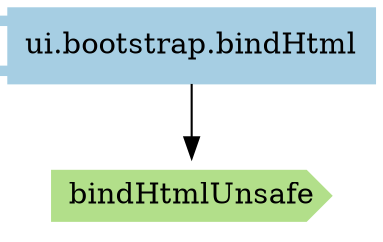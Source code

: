digraph dependencies {
  node[shape="component",style="filled",colorscheme=paired12]


    node[shape="component"]
    "ui.bootstrap.bindHtml"[label="ui.bootstrap.bindHtml", color=1]

    


    node[shape="ellipse"]
    


    

    

    

    node[shape="cds"]
    

    
      "bindHtmlUnsafe"[label="bindHtmlUnsafe", color=3]
      "ui.bootstrap.bindHtml" -> "bindHtmlUnsafe"
    









    node[shape="ellipse",style="filled", color=9]
    

    
      
    


    

    

    

    


}
